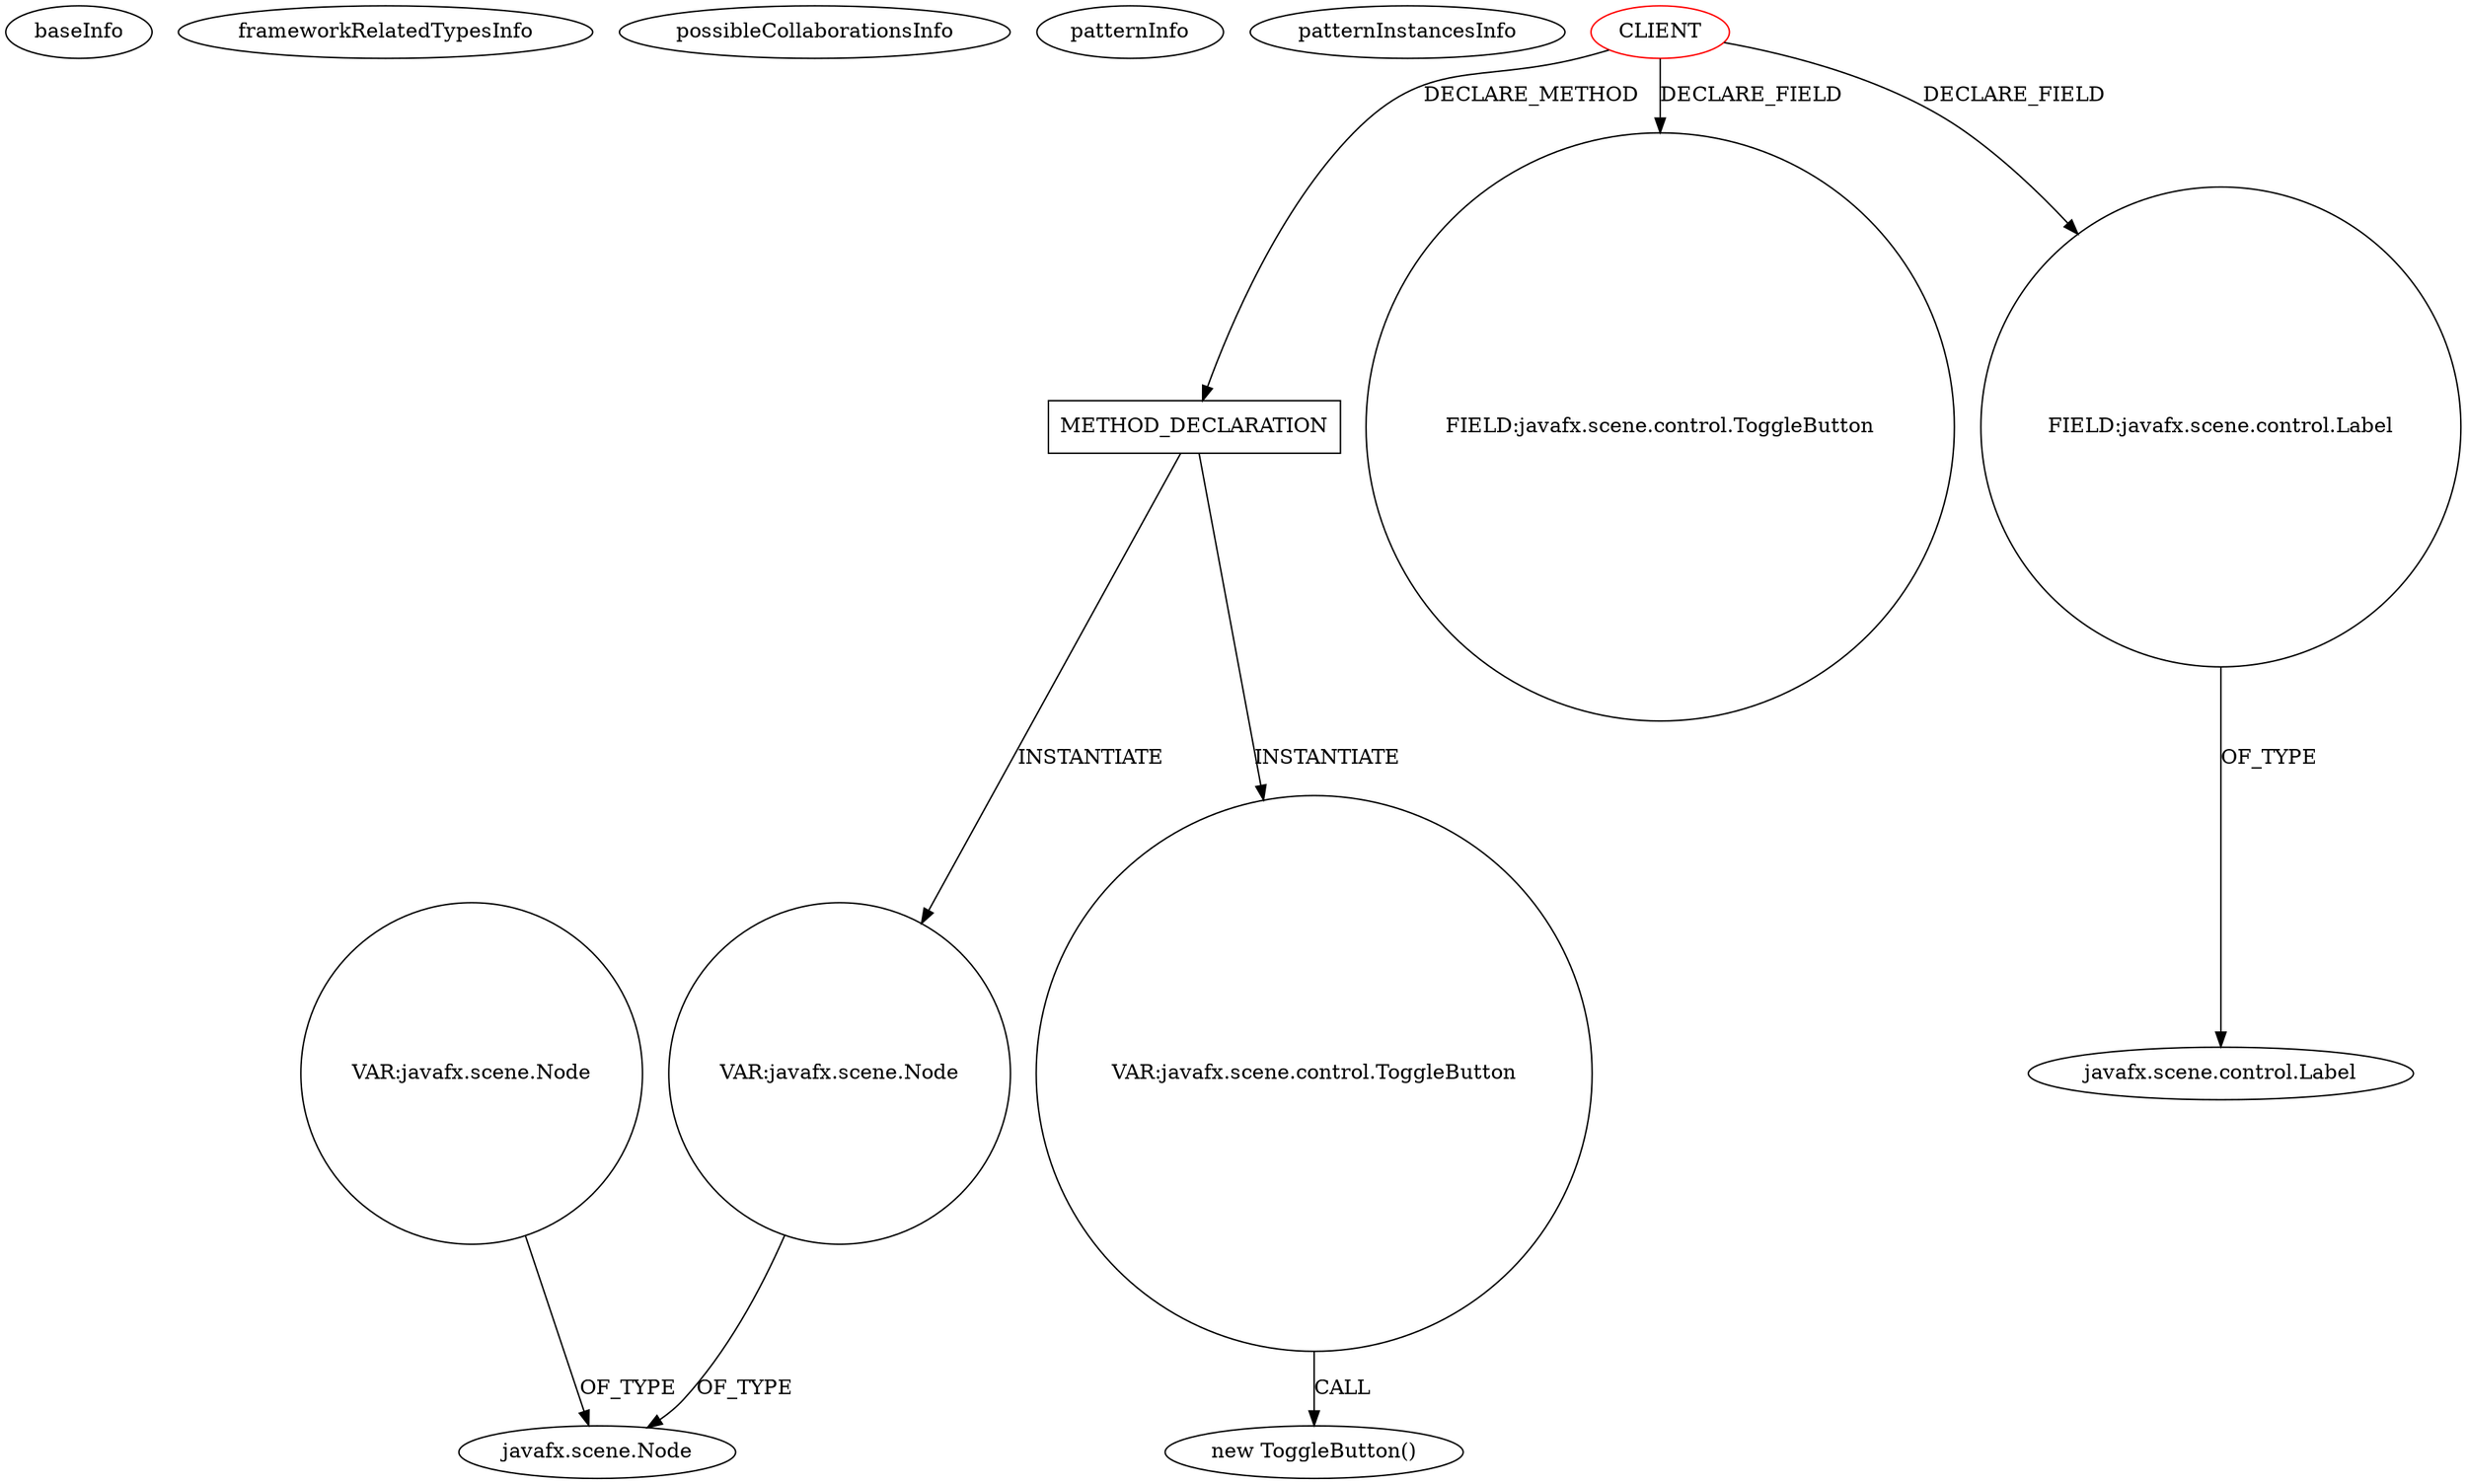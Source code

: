 digraph {
baseInfo[graphId=2302,category="pattern",isAnonymous=false,possibleRelation=false]
frameworkRelatedTypesInfo[]
possibleCollaborationsInfo[]
patternInfo[frequency=2.0,patternRootClient=0]
patternInstancesInfo[0="joelburget-miftiwac~/joelburget-miftiwac/miftiwac-master/src/Dynamic_page.java~Dynamic_page~3333",1="Alittlemurkling-alarm-clock~/Alittlemurkling-alarm-clock/alarm-clock-master/src/org/quux/alarmclock/AlarmCard.java~AlarmCard~130"]
37[label="new ToggleButton()",vertexType="CONSTRUCTOR_CALL",isFrameworkType=false]
38[label="VAR:javafx.scene.control.ToggleButton",vertexType="VARIABLE_EXPRESION",isFrameworkType=false,shape=circle]
8[label="METHOD_DECLARATION",vertexType="CLIENT_METHOD_DECLARATION",isFrameworkType=false,shape=box]
0[label="CLIENT",vertexType="ROOT_CLIENT_CLASS_DECLARATION",isFrameworkType=false,color=red]
6[label="FIELD:javafx.scene.control.ToggleButton",vertexType="FIELD_DECLARATION",isFrameworkType=false,shape=circle]
2[label="FIELD:javafx.scene.control.Label",vertexType="FIELD_DECLARATION",isFrameworkType=false,shape=circle]
3[label="javafx.scene.control.Label",vertexType="FRAMEWORK_CLASS_TYPE",isFrameworkType=false]
12[label="VAR:javafx.scene.Node",vertexType="VARIABLE_EXPRESION",isFrameworkType=false,shape=circle]
14[label="javafx.scene.Node",vertexType="FRAMEWORK_CLASS_TYPE",isFrameworkType=false]
268[label="VAR:javafx.scene.Node",vertexType="VARIABLE_EXPRESION",isFrameworkType=false,shape=circle]
0->8[label="DECLARE_METHOD"]
2->3[label="OF_TYPE"]
0->2[label="DECLARE_FIELD"]
12->14[label="OF_TYPE"]
38->37[label="CALL"]
0->6[label="DECLARE_FIELD"]
268->14[label="OF_TYPE"]
8->38[label="INSTANTIATE"]
8->12[label="INSTANTIATE"]
}
